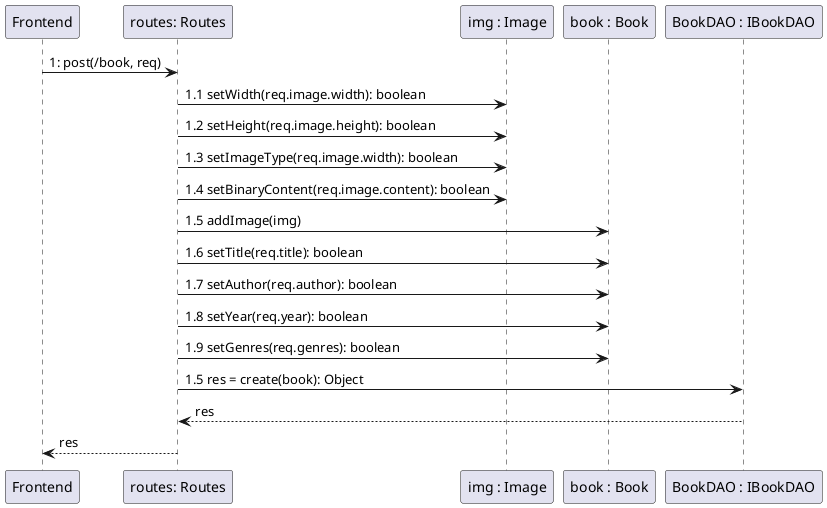 @startuml es2
skinparam class {
    BackgroundColor Snow
    BorderColor Black
}

Frontend -> "routes: Routes" : 1: post(/book, req)

"routes: Routes" -> "img : Image" : 1.1 setWidth(req.image.width): boolean
"routes: Routes" -> "img : Image" : 1.2 setHeight(req.image.height): boolean
"routes: Routes" -> "img : Image" : 1.3 setImageType(req.image.width): boolean
"routes: Routes" -> "img : Image" : 1.4 setBinaryContent(req.image.content): boolean

"routes: Routes" -> "book : Book" : 1.5 addImage(img)

"routes: Routes" -> "book : Book" : 1.6 setTitle(req.title): boolean
"routes: Routes" -> "book : Book" : 1.7 setAuthor(req.author): boolean
"routes: Routes" -> "book : Book" : 1.8 setYear(req.year): boolean
"routes: Routes" -> "book : Book" : 1.9 setGenres(req.genres): boolean

"routes: Routes" -> "BookDAO : IBookDAO" : 1.5 res = create(book): Object

"BookDAO : IBookDAO" --> "routes: Routes" : res

"routes: Routes" --> Frontend : res

@enduml
